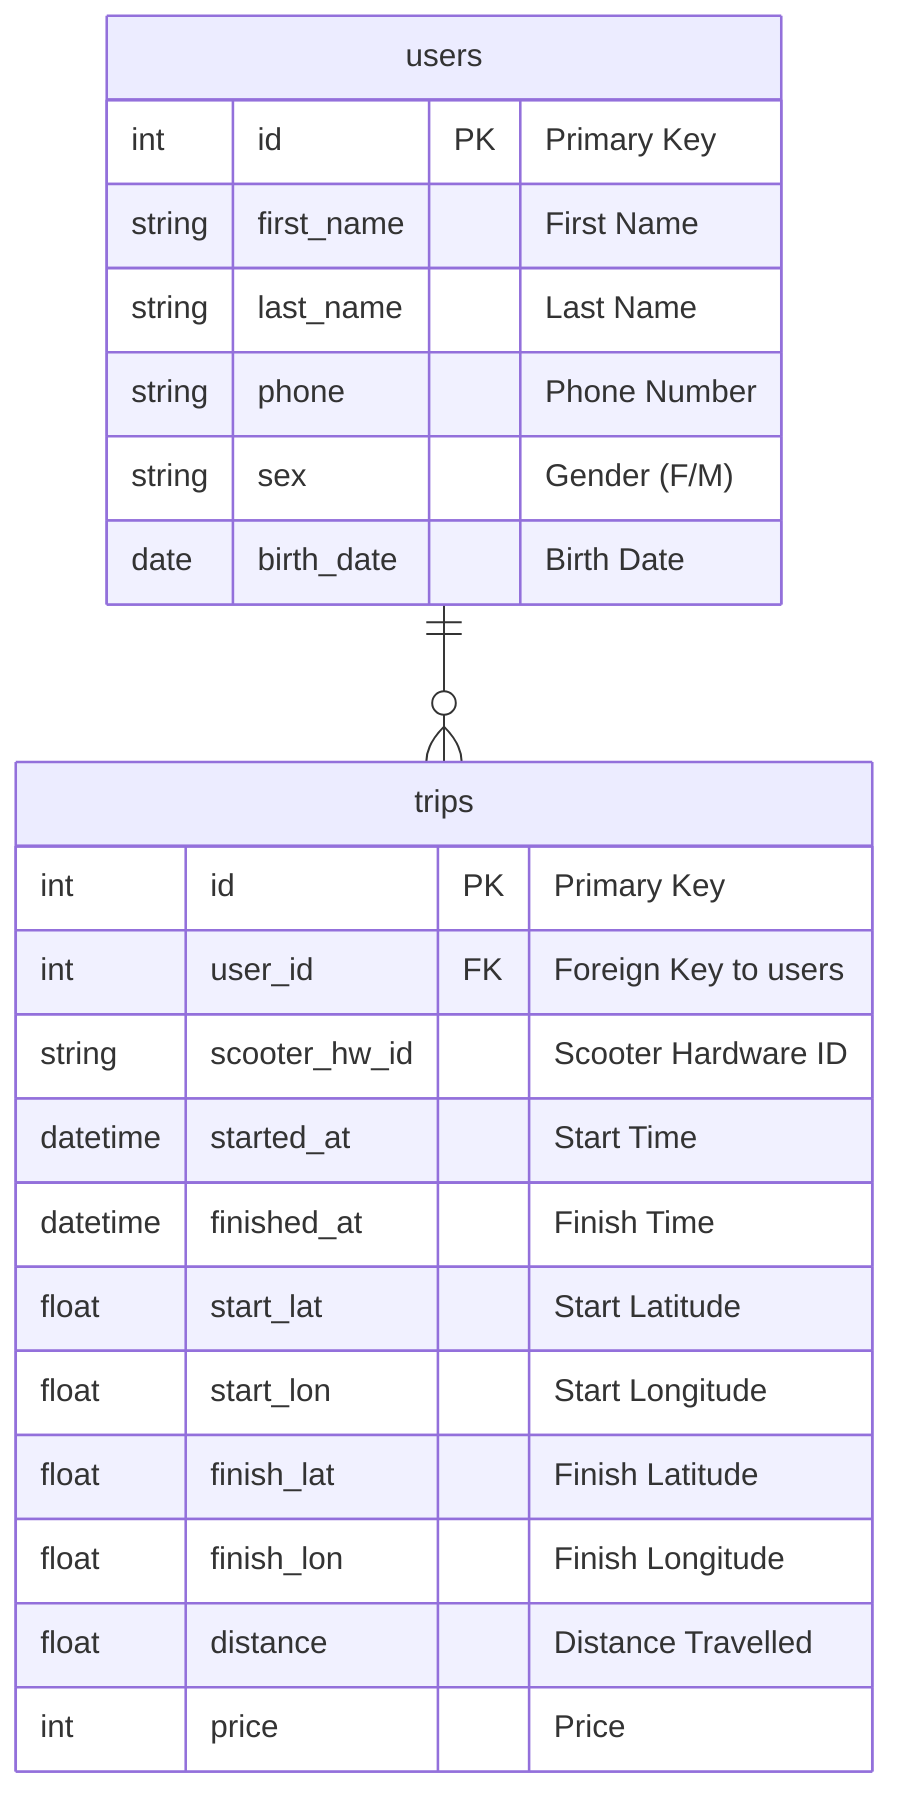 erDiagram
    users {
        int id PK "Primary Key"
        string first_name "First Name"
        string last_name "Last Name"
        string phone "Phone Number"
        string sex "Gender (F/M)"
        date birth_date "Birth Date"
    }
    trips {
        int id PK "Primary Key"
        int user_id FK "Foreign Key to users"
        string scooter_hw_id "Scooter Hardware ID"
        datetime started_at "Start Time"
        datetime finished_at "Finish Time"
        float start_lat "Start Latitude"
        float start_lon "Start Longitude"
        float finish_lat "Finish Latitude"
        float finish_lon "Finish Longitude"
        float distance "Distance Travelled"
        int price "Price"
    }
    users ||--o{ trips : ""